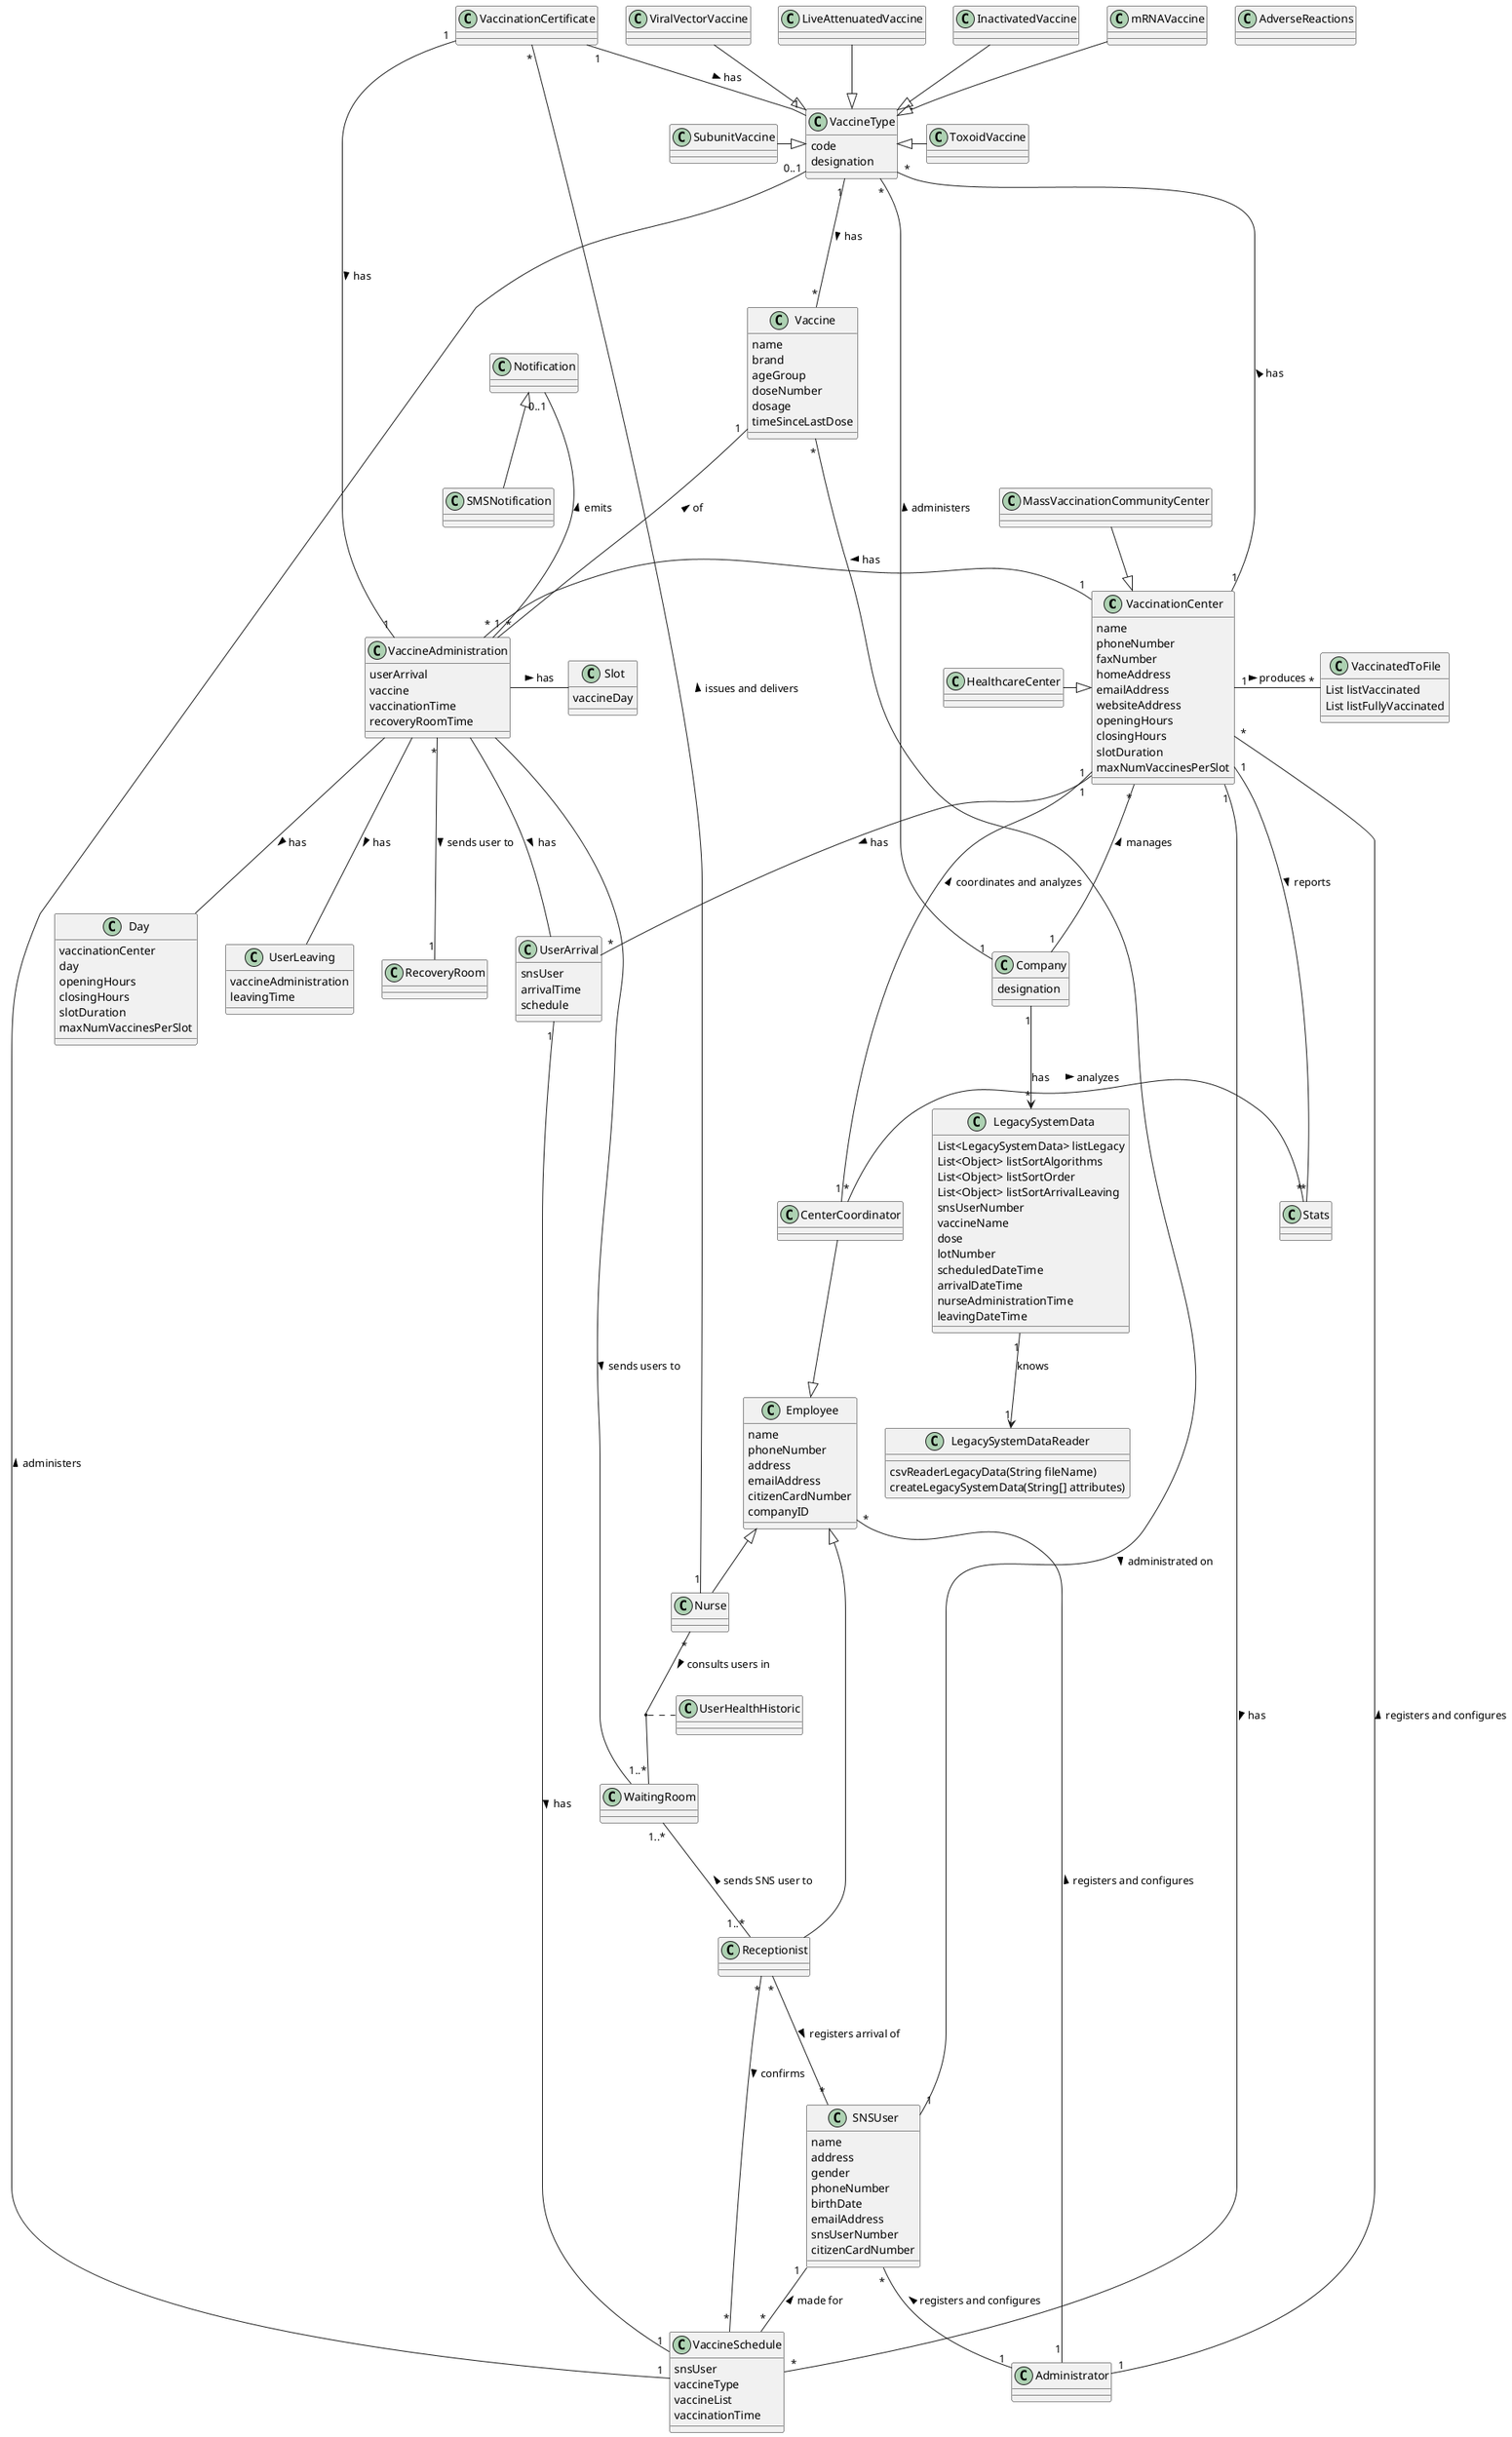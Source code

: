 @startuml

class VaccinationCenter{
name
phoneNumber
faxNumber
homeAddress
emailAddress
websiteAddress
openingHours
closingHours
slotDuration
maxNumVaccinesPerSlot
}
class HealthcareCenter{
}
class MassVaccinationCommunityCenter{
}
VaccinationCenter <|-left- HealthcareCenter
VaccinationCenter <|-up- MassVaccinationCommunityCenter

class VaccineType{
code
designation
}
class InactivatedVaccine{
}
class LiveAttenuatedVaccine{
}
class mRNAVaccine{
}
class SubunitVaccine{
}
class ToxoidVaccine{
}
class ViralVectorVaccine{
}
VaccineType <|-up- InactivatedVaccine
VaccineType <|-up- LiveAttenuatedVaccine
VaccineType <|-up- ViralVectorVaccine
VaccineType <|-up- mRNAVaccine
VaccineType <|-left- SubunitVaccine
VaccineType <|-right- ToxoidVaccine


class Vaccine{
name
brand
ageGroup
doseNumber
dosage
timeSinceLastDose
}

class Slot{
vaccineDay
}

class Day{
vaccinationCenter
day
openingHours
closingHours
slotDuration
maxNumVaccinesPerSlot
}

class Employee{
name
phoneNumber
address
emailAddress
citizenCardNumber
companyID
}

class VaccinatedToFile{
List listVaccinated
List listFullyVaccinated
}

VaccinationCenter "1"-right-"*" VaccinatedToFile : produces >

class CenterCoordinator{
}
class Receptionist{
}
class Nurse{
}
Employee <|-up- CenterCoordinator
Employee <|-right- Receptionist
Employee <|-down- Nurse

class Administrator{
}

class AdverseReactions{
}

class Stats{
}

class Company{
designation
}

class UserArrival{
snsUser
arrivalTime
schedule
}

class UserLeaving{
vaccineAdministration
leavingTime
}

class VaccineAdministration{
userArrival
vaccine
vaccinationTime
recoveryRoomTime
}

class VaccineSchedule{
snsUser
vaccineType
vaccineList
vaccinationTime
}
class SNSUser{
name
address
gender
phoneNumber
birthDate
emailAddress
snsUserNumber
citizenCardNumber
}

class VaccinationCertificate
class WaitingRoom
class RecoveryRoom

Company "1" -up-- "*" VaccinationCenter : manages >
Company "1" -left-- "*" VaccineType : administers >
Company "1"-->"*"LegacySystemData :has

LegacySystemData "1"-->"1" LegacySystemDataReader : knows

class LegacySystemDataReader{
csvReaderLegacyData(String fileName)
createLegacySystemData(String[] attributes)
}

class LegacySystemData {
List<LegacySystemData> listLegacy
      List<Object> listSortAlgorithms
      List<Object> listSortOrder
      List<Object> listSortArrivalLeaving
snsUserNumber
vaccineName
dose
lotNumber
scheduledDateTime
arrivalDateTime
nurseAdministrationTime
leavingDateTime
}

VaccineType "1" -down-- "*" Vaccine : has >

Vaccine "1" -down-- "*" VaccineAdministration : of <
Vaccine "*" -right-- "1" SNSUser : > administrated on

VaccinationCenter "1"-up--"*" VaccineType : has >
VaccinationCenter "1" -right-- "*" Stats : reports >
VaccinationCenter "1" -left- "*" VaccineAdministration : has >
VaccinationCenter "1" -right- "*" UserArrival : has >
VaccinationCenter "1" -left- "*" VaccineSchedule : has >

VaccineSchedule "*" -left-- "1" SNSUser : made for >
VaccineSchedule "1" -up-- "0..1" VaccineType : administers >

CenterCoordinator "1" -up--- "1" VaccinationCenter : coordinates and analyzes >
CenterCoordinator "*" -right- "*" Stats : analyzes >

VaccinationCertificate "1"--"1" VaccineType : has >
VaccinationCertificate "1"--"1" VaccineAdministration : has >

UserArrival "1" -- "1" VaccineSchedule : has >

Nurse "*" -down- "1..*" WaitingRoom : consults users in >
(Nurse, WaitingRoom) .. UserHealthHistoric
Nurse "1" -up-- "*" VaccinationCertificate : issues and delivers >

VaccineAdministration "*" -down-- "1" RecoveryRoom : sends user to >
VaccineAdministration -up-- WaitingRoom : sends users to >
VaccineAdministration -right-- Slot : has >
VaccineAdministration -down-- Day : has >
VaccineAdministration -down-- UserArrival : has >
VaccineAdministration -down-- UserLeaving : has >

Administrator "1" -right- "*" Employee : registers and configures >
Administrator "1" -down- "*" VaccinationCenter : registers and configures >
Administrator "1" -up- "*" SNSUser : registers and configures >

Receptionist "*" -down-- "*" SNSUser : registers arrival of >
Receptionist "*" -down--- "*" VaccineSchedule : confirms >
Receptionist "1..*"-up-- "1..*"WaitingRoom : sends SNS user to >

VaccineAdministration "1" -up-- "0..1" Notification : emits >

Notification <|-- SMSNotification

@enduml